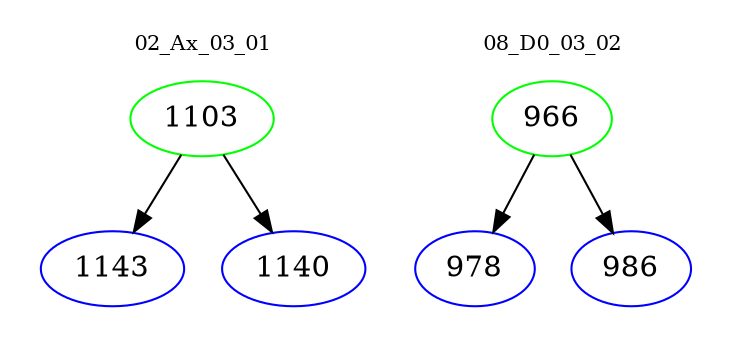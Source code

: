 digraph{
subgraph cluster_0 {
color = white
label = "02_Ax_03_01";
fontsize=10;
T0_1103 [label="1103", color="green"]
T0_1103 -> T0_1143 [color="black"]
T0_1143 [label="1143", color="blue"]
T0_1103 -> T0_1140 [color="black"]
T0_1140 [label="1140", color="blue"]
}
subgraph cluster_1 {
color = white
label = "08_D0_03_02";
fontsize=10;
T1_966 [label="966", color="green"]
T1_966 -> T1_978 [color="black"]
T1_978 [label="978", color="blue"]
T1_966 -> T1_986 [color="black"]
T1_986 [label="986", color="blue"]
}
}
